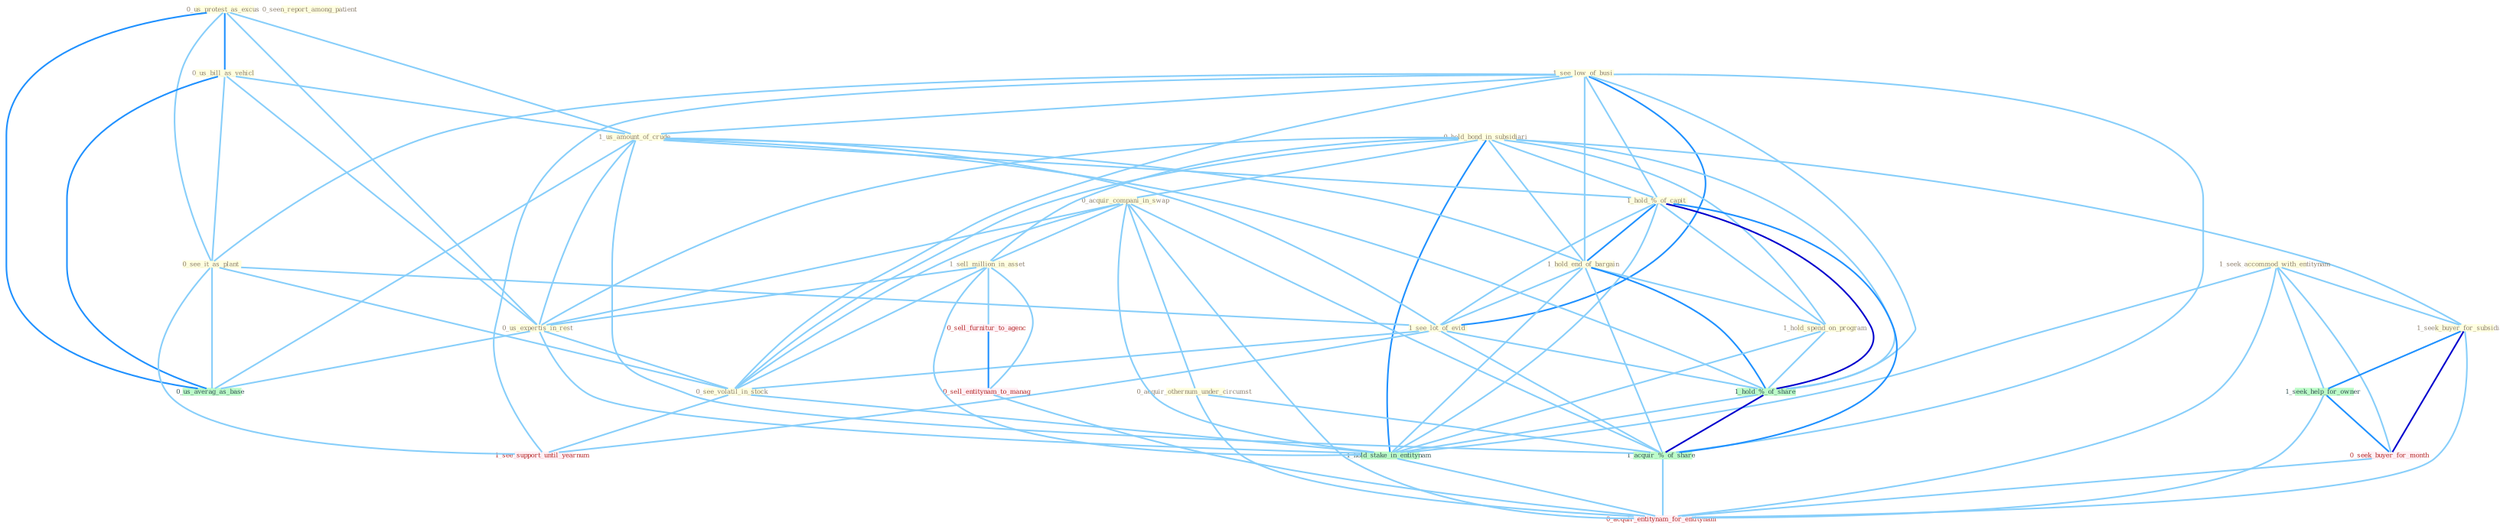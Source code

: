 Graph G{ 
    node
    [shape=polygon,style=filled,width=.5,height=.06,color="#BDFCC9",fixedsize=true,fontsize=4,
    fontcolor="#2f4f4f"];
    {node
    [color="#ffffe0", fontcolor="#8b7d6b"] "0_us_protest_as_excus " "0_seen_report_among_patient " "1_see_low_of_busi " "0_us_bill_as_vehicl " "0_hold_bond_in_subsidiari " "1_seek_accommod_with_entitynam " "1_us_amount_of_crude " "1_hold_%_of_capit " "0_see_it_as_plant " "0_acquir_compani_in_swap " "0_acquir_othernum_under_circumst " "1_hold_end_of_bargain " "1_see_lot_of_evid " "1_seek_buyer_for_subsidiari " "1_hold_spend_on_program " "1_sell_million_in_asset " "0_us_expertis_in_rest " "0_see_volatil_in_stock "}
{node [color="#fff0f5", fontcolor="#b22222"] "0_seek_buyer_for_month " "1_see_support_until_yearnum " "0_sell_furnitur_to_agenc " "0_sell_entitynam_to_manag " "0_acquir_entitynam_for_entitynam "}
edge [color="#B0E2FF"];

	"0_us_protest_as_excus " -- "0_us_bill_as_vehicl " [w="2", color="#1e90ff" , len=0.8];
	"0_us_protest_as_excus " -- "1_us_amount_of_crude " [w="1", color="#87cefa" ];
	"0_us_protest_as_excus " -- "0_see_it_as_plant " [w="1", color="#87cefa" ];
	"0_us_protest_as_excus " -- "0_us_expertis_in_rest " [w="1", color="#87cefa" ];
	"0_us_protest_as_excus " -- "0_us_averag_as_base " [w="2", color="#1e90ff" , len=0.8];
	"1_see_low_of_busi " -- "1_us_amount_of_crude " [w="1", color="#87cefa" ];
	"1_see_low_of_busi " -- "1_hold_%_of_capit " [w="1", color="#87cefa" ];
	"1_see_low_of_busi " -- "0_see_it_as_plant " [w="1", color="#87cefa" ];
	"1_see_low_of_busi " -- "1_hold_end_of_bargain " [w="1", color="#87cefa" ];
	"1_see_low_of_busi " -- "1_see_lot_of_evid " [w="2", color="#1e90ff" , len=0.8];
	"1_see_low_of_busi " -- "0_see_volatil_in_stock " [w="1", color="#87cefa" ];
	"1_see_low_of_busi " -- "1_hold_%_of_share " [w="1", color="#87cefa" ];
	"1_see_low_of_busi " -- "1_acquir_%_of_share " [w="1", color="#87cefa" ];
	"1_see_low_of_busi " -- "1_see_support_until_yearnum " [w="1", color="#87cefa" ];
	"0_us_bill_as_vehicl " -- "1_us_amount_of_crude " [w="1", color="#87cefa" ];
	"0_us_bill_as_vehicl " -- "0_see_it_as_plant " [w="1", color="#87cefa" ];
	"0_us_bill_as_vehicl " -- "0_us_expertis_in_rest " [w="1", color="#87cefa" ];
	"0_us_bill_as_vehicl " -- "0_us_averag_as_base " [w="2", color="#1e90ff" , len=0.8];
	"0_hold_bond_in_subsidiari " -- "1_hold_%_of_capit " [w="1", color="#87cefa" ];
	"0_hold_bond_in_subsidiari " -- "0_acquir_compani_in_swap " [w="1", color="#87cefa" ];
	"0_hold_bond_in_subsidiari " -- "1_hold_end_of_bargain " [w="1", color="#87cefa" ];
	"0_hold_bond_in_subsidiari " -- "1_seek_buyer_for_subsidiari " [w="1", color="#87cefa" ];
	"0_hold_bond_in_subsidiari " -- "1_hold_spend_on_program " [w="1", color="#87cefa" ];
	"0_hold_bond_in_subsidiari " -- "1_sell_million_in_asset " [w="1", color="#87cefa" ];
	"0_hold_bond_in_subsidiari " -- "0_us_expertis_in_rest " [w="1", color="#87cefa" ];
	"0_hold_bond_in_subsidiari " -- "0_see_volatil_in_stock " [w="1", color="#87cefa" ];
	"0_hold_bond_in_subsidiari " -- "1_hold_%_of_share " [w="1", color="#87cefa" ];
	"0_hold_bond_in_subsidiari " -- "1_hold_stake_in_entitynam " [w="2", color="#1e90ff" , len=0.8];
	"1_seek_accommod_with_entitynam " -- "1_seek_buyer_for_subsidiari " [w="1", color="#87cefa" ];
	"1_seek_accommod_with_entitynam " -- "1_hold_stake_in_entitynam " [w="1", color="#87cefa" ];
	"1_seek_accommod_with_entitynam " -- "1_seek_help_for_owner " [w="1", color="#87cefa" ];
	"1_seek_accommod_with_entitynam " -- "0_seek_buyer_for_month " [w="1", color="#87cefa" ];
	"1_seek_accommod_with_entitynam " -- "0_acquir_entitynam_for_entitynam " [w="1", color="#87cefa" ];
	"1_us_amount_of_crude " -- "1_hold_%_of_capit " [w="1", color="#87cefa" ];
	"1_us_amount_of_crude " -- "1_hold_end_of_bargain " [w="1", color="#87cefa" ];
	"1_us_amount_of_crude " -- "1_see_lot_of_evid " [w="1", color="#87cefa" ];
	"1_us_amount_of_crude " -- "0_us_expertis_in_rest " [w="1", color="#87cefa" ];
	"1_us_amount_of_crude " -- "1_hold_%_of_share " [w="1", color="#87cefa" ];
	"1_us_amount_of_crude " -- "1_acquir_%_of_share " [w="1", color="#87cefa" ];
	"1_us_amount_of_crude " -- "0_us_averag_as_base " [w="1", color="#87cefa" ];
	"1_hold_%_of_capit " -- "1_hold_end_of_bargain " [w="2", color="#1e90ff" , len=0.8];
	"1_hold_%_of_capit " -- "1_see_lot_of_evid " [w="1", color="#87cefa" ];
	"1_hold_%_of_capit " -- "1_hold_spend_on_program " [w="1", color="#87cefa" ];
	"1_hold_%_of_capit " -- "1_hold_%_of_share " [w="3", color="#0000cd" , len=0.6];
	"1_hold_%_of_capit " -- "1_hold_stake_in_entitynam " [w="1", color="#87cefa" ];
	"1_hold_%_of_capit " -- "1_acquir_%_of_share " [w="2", color="#1e90ff" , len=0.8];
	"0_see_it_as_plant " -- "1_see_lot_of_evid " [w="1", color="#87cefa" ];
	"0_see_it_as_plant " -- "0_see_volatil_in_stock " [w="1", color="#87cefa" ];
	"0_see_it_as_plant " -- "1_see_support_until_yearnum " [w="1", color="#87cefa" ];
	"0_see_it_as_plant " -- "0_us_averag_as_base " [w="1", color="#87cefa" ];
	"0_acquir_compani_in_swap " -- "0_acquir_othernum_under_circumst " [w="1", color="#87cefa" ];
	"0_acquir_compani_in_swap " -- "1_sell_million_in_asset " [w="1", color="#87cefa" ];
	"0_acquir_compani_in_swap " -- "0_us_expertis_in_rest " [w="1", color="#87cefa" ];
	"0_acquir_compani_in_swap " -- "0_see_volatil_in_stock " [w="1", color="#87cefa" ];
	"0_acquir_compani_in_swap " -- "1_hold_stake_in_entitynam " [w="1", color="#87cefa" ];
	"0_acquir_compani_in_swap " -- "1_acquir_%_of_share " [w="1", color="#87cefa" ];
	"0_acquir_compani_in_swap " -- "0_acquir_entitynam_for_entitynam " [w="1", color="#87cefa" ];
	"0_acquir_othernum_under_circumst " -- "1_acquir_%_of_share " [w="1", color="#87cefa" ];
	"0_acquir_othernum_under_circumst " -- "0_acquir_entitynam_for_entitynam " [w="1", color="#87cefa" ];
	"1_hold_end_of_bargain " -- "1_see_lot_of_evid " [w="1", color="#87cefa" ];
	"1_hold_end_of_bargain " -- "1_hold_spend_on_program " [w="1", color="#87cefa" ];
	"1_hold_end_of_bargain " -- "1_hold_%_of_share " [w="2", color="#1e90ff" , len=0.8];
	"1_hold_end_of_bargain " -- "1_hold_stake_in_entitynam " [w="1", color="#87cefa" ];
	"1_hold_end_of_bargain " -- "1_acquir_%_of_share " [w="1", color="#87cefa" ];
	"1_see_lot_of_evid " -- "0_see_volatil_in_stock " [w="1", color="#87cefa" ];
	"1_see_lot_of_evid " -- "1_hold_%_of_share " [w="1", color="#87cefa" ];
	"1_see_lot_of_evid " -- "1_acquir_%_of_share " [w="1", color="#87cefa" ];
	"1_see_lot_of_evid " -- "1_see_support_until_yearnum " [w="1", color="#87cefa" ];
	"1_seek_buyer_for_subsidiari " -- "1_seek_help_for_owner " [w="2", color="#1e90ff" , len=0.8];
	"1_seek_buyer_for_subsidiari " -- "0_seek_buyer_for_month " [w="3", color="#0000cd" , len=0.6];
	"1_seek_buyer_for_subsidiari " -- "0_acquir_entitynam_for_entitynam " [w="1", color="#87cefa" ];
	"1_hold_spend_on_program " -- "1_hold_%_of_share " [w="1", color="#87cefa" ];
	"1_hold_spend_on_program " -- "1_hold_stake_in_entitynam " [w="1", color="#87cefa" ];
	"1_sell_million_in_asset " -- "0_us_expertis_in_rest " [w="1", color="#87cefa" ];
	"1_sell_million_in_asset " -- "0_see_volatil_in_stock " [w="1", color="#87cefa" ];
	"1_sell_million_in_asset " -- "1_hold_stake_in_entitynam " [w="1", color="#87cefa" ];
	"1_sell_million_in_asset " -- "0_sell_furnitur_to_agenc " [w="1", color="#87cefa" ];
	"1_sell_million_in_asset " -- "0_sell_entitynam_to_manag " [w="1", color="#87cefa" ];
	"0_us_expertis_in_rest " -- "0_see_volatil_in_stock " [w="1", color="#87cefa" ];
	"0_us_expertis_in_rest " -- "1_hold_stake_in_entitynam " [w="1", color="#87cefa" ];
	"0_us_expertis_in_rest " -- "0_us_averag_as_base " [w="1", color="#87cefa" ];
	"0_see_volatil_in_stock " -- "1_hold_stake_in_entitynam " [w="1", color="#87cefa" ];
	"0_see_volatil_in_stock " -- "1_see_support_until_yearnum " [w="1", color="#87cefa" ];
	"1_hold_%_of_share " -- "1_hold_stake_in_entitynam " [w="1", color="#87cefa" ];
	"1_hold_%_of_share " -- "1_acquir_%_of_share " [w="3", color="#0000cd" , len=0.6];
	"1_hold_stake_in_entitynam " -- "0_acquir_entitynam_for_entitynam " [w="1", color="#87cefa" ];
	"1_seek_help_for_owner " -- "0_seek_buyer_for_month " [w="2", color="#1e90ff" , len=0.8];
	"1_seek_help_for_owner " -- "0_acquir_entitynam_for_entitynam " [w="1", color="#87cefa" ];
	"0_seek_buyer_for_month " -- "0_acquir_entitynam_for_entitynam " [w="1", color="#87cefa" ];
	"1_acquir_%_of_share " -- "0_acquir_entitynam_for_entitynam " [w="1", color="#87cefa" ];
	"0_sell_furnitur_to_agenc " -- "0_sell_entitynam_to_manag " [w="2", color="#1e90ff" , len=0.8];
	"0_sell_entitynam_to_manag " -- "0_acquir_entitynam_for_entitynam " [w="1", color="#87cefa" ];
}
